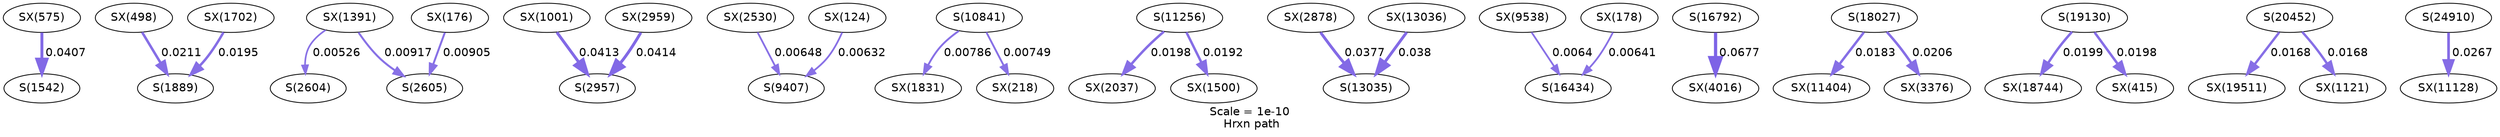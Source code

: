 digraph reaction_paths {
center=1;
s121 -> s21[fontname="Helvetica", style="setlinewidth(3.58)", arrowsize=1.79, color="0.7, 0.541, 0.9"
, label=" 0.0407"];
s119 -> s23[fontname="Helvetica", style="setlinewidth(3.09)", arrowsize=1.54, color="0.7, 0.521, 0.9"
, label=" 0.0211"];
s146 -> s23[fontname="Helvetica", style="setlinewidth(3.03)", arrowsize=1.51, color="0.7, 0.52, 0.9"
, label=" 0.0195"];
s142 -> s26[fontname="Helvetica", style="setlinewidth(2.46)", arrowsize=1.23, color="0.7, 0.509, 0.9"
, label=" 0.00917"];
s142 -> s25[fontname="Helvetica", style="setlinewidth(2.04)", arrowsize=1.02, color="0.7, 0.505, 0.9"
, label=" 0.00526"];
s133 -> s27[fontname="Helvetica", style="setlinewidth(3.59)", arrowsize=1.8, color="0.7, 0.541, 0.9"
, label=" 0.0413"];
s158 -> s27[fontname="Helvetica", style="setlinewidth(3.6)", arrowsize=1.8, color="0.7, 0.541, 0.9"
, label=" 0.0414"];
s83 -> s26[fontname="Helvetica", style="setlinewidth(2.45)", arrowsize=1.22, color="0.7, 0.509, 0.9"
, label=" 0.00905"];
s155 -> s36[fontname="Helvetica", style="setlinewidth(2.2)", arrowsize=1.1, color="0.7, 0.506, 0.9"
, label=" 0.00648"];
s72 -> s36[fontname="Helvetica", style="setlinewidth(2.18)", arrowsize=1.09, color="0.7, 0.506, 0.9"
, label=" 0.00632"];
s37 -> s148[fontname="Helvetica", style="setlinewidth(2.34)", arrowsize=1.17, color="0.7, 0.508, 0.9"
, label=" 0.00786"];
s37 -> s93[fontname="Helvetica", style="setlinewidth(2.31)", arrowsize=1.15, color="0.7, 0.507, 0.9"
, label=" 0.00749"];
s38 -> s150[fontname="Helvetica", style="setlinewidth(3.04)", arrowsize=1.52, color="0.7, 0.52, 0.9"
, label=" 0.0198"];
s38 -> s145[fontname="Helvetica", style="setlinewidth(3.02)", arrowsize=1.51, color="0.7, 0.519, 0.9"
, label=" 0.0192"];
s157 -> s40[fontname="Helvetica", style="setlinewidth(3.52)", arrowsize=1.76, color="0.7, 0.538, 0.9"
, label=" 0.0377"];
s184 -> s40[fontname="Helvetica", style="setlinewidth(3.53)", arrowsize=1.77, color="0.7, 0.538, 0.9"
, label=" 0.038"];
s179 -> s41[fontname="Helvetica", style="setlinewidth(2.19)", arrowsize=1.09, color="0.7, 0.506, 0.9"
, label=" 0.0064"];
s42 -> s169[fontname="Helvetica", style="setlinewidth(3.97)", arrowsize=1.98, color="0.7, 0.568, 0.9"
, label=" 0.0677"];
s85 -> s41[fontname="Helvetica", style="setlinewidth(2.19)", arrowsize=1.09, color="0.7, 0.506, 0.9"
, label=" 0.00641"];
s43 -> s182[fontname="Helvetica", style="setlinewidth(2.98)", arrowsize=1.49, color="0.7, 0.518, 0.9"
, label=" 0.0183"];
s43 -> s166[fontname="Helvetica", style="setlinewidth(3.07)", arrowsize=1.54, color="0.7, 0.521, 0.9"
, label=" 0.0206"];
s44 -> s188[fontname="Helvetica", style="setlinewidth(3.04)", arrowsize=1.52, color="0.7, 0.52, 0.9"
, label=" 0.0199"];
s44 -> s114[fontname="Helvetica", style="setlinewidth(3.04)", arrowsize=1.52, color="0.7, 0.52, 0.9"
, label=" 0.0198"];
s45 -> s190[fontname="Helvetica", style="setlinewidth(2.92)", arrowsize=1.46, color="0.7, 0.517, 0.9"
, label=" 0.0168"];
s45 -> s136[fontname="Helvetica", style="setlinewidth(2.91)", arrowsize=1.46, color="0.7, 0.517, 0.9"
, label=" 0.0168"];
s46 -> s180[fontname="Helvetica", style="setlinewidth(3.27)", arrowsize=1.63, color="0.7, 0.527, 0.9"
, label=" 0.0267"];
s21 [ fontname="Helvetica", label="S(1542)"];
s23 [ fontname="Helvetica", label="S(1889)"];
s25 [ fontname="Helvetica", label="S(2604)"];
s26 [ fontname="Helvetica", label="S(2605)"];
s27 [ fontname="Helvetica", label="S(2957)"];
s36 [ fontname="Helvetica", label="S(9407)"];
s37 [ fontname="Helvetica", label="S(10841)"];
s38 [ fontname="Helvetica", label="S(11256)"];
s40 [ fontname="Helvetica", label="S(13035)"];
s41 [ fontname="Helvetica", label="S(16434)"];
s42 [ fontname="Helvetica", label="S(16792)"];
s43 [ fontname="Helvetica", label="S(18027)"];
s44 [ fontname="Helvetica", label="S(19130)"];
s45 [ fontname="Helvetica", label="S(20452)"];
s46 [ fontname="Helvetica", label="S(24910)"];
s72 [ fontname="Helvetica", label="SX(124)"];
s83 [ fontname="Helvetica", label="SX(176)"];
s85 [ fontname="Helvetica", label="SX(178)"];
s93 [ fontname="Helvetica", label="SX(218)"];
s114 [ fontname="Helvetica", label="SX(415)"];
s119 [ fontname="Helvetica", label="SX(498)"];
s121 [ fontname="Helvetica", label="SX(575)"];
s133 [ fontname="Helvetica", label="SX(1001)"];
s136 [ fontname="Helvetica", label="SX(1121)"];
s142 [ fontname="Helvetica", label="SX(1391)"];
s145 [ fontname="Helvetica", label="SX(1500)"];
s146 [ fontname="Helvetica", label="SX(1702)"];
s148 [ fontname="Helvetica", label="SX(1831)"];
s150 [ fontname="Helvetica", label="SX(2037)"];
s155 [ fontname="Helvetica", label="SX(2530)"];
s157 [ fontname="Helvetica", label="SX(2878)"];
s158 [ fontname="Helvetica", label="SX(2959)"];
s166 [ fontname="Helvetica", label="SX(3376)"];
s169 [ fontname="Helvetica", label="SX(4016)"];
s179 [ fontname="Helvetica", label="SX(9538)"];
s180 [ fontname="Helvetica", label="SX(11128)"];
s182 [ fontname="Helvetica", label="SX(11404)"];
s184 [ fontname="Helvetica", label="SX(13036)"];
s188 [ fontname="Helvetica", label="SX(18744)"];
s190 [ fontname="Helvetica", label="SX(19511)"];
 label = "Scale = 1e-10\l Hrxn path";
 fontname = "Helvetica";
}
